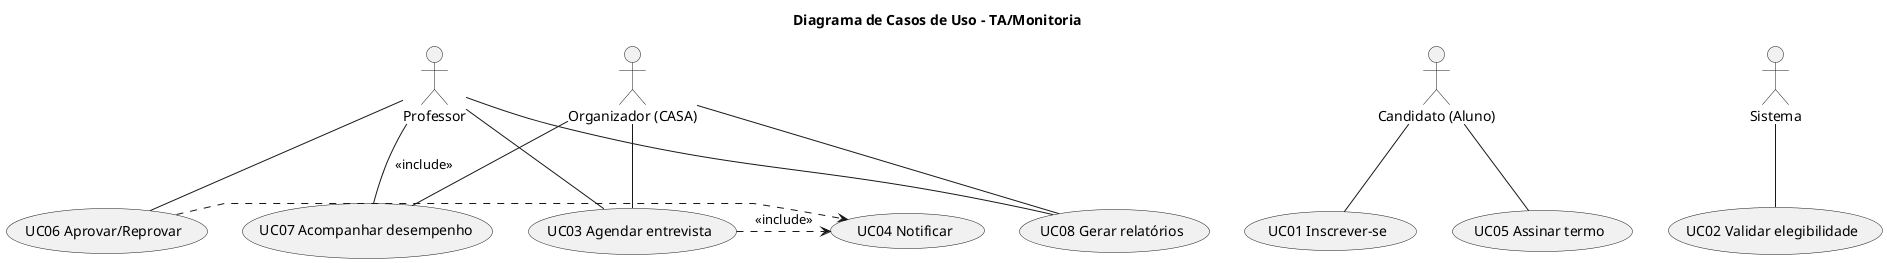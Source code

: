 @startuml
title Diagrama de Casos de Uso – TA/Monitoria

actor "Candidato (Aluno)" as Aluno
actor Professor
actor "Organizador (CASA)" as CASA
actor Sistema

usecase "UC01 Inscrever-se" as UC01
usecase "UC02 Validar elegibilidade" as UC02
usecase "UC03 Agendar entrevista" as UC03
usecase "UC04 Notificar" as UC04
usecase "UC05 Assinar termo" as UC05
usecase "UC06 Aprovar/Reprovar" as UC06
usecase "UC07 Acompanhar desempenho" as UC07
usecase "UC08 Gerar relatórios" as UC08

Aluno -- UC01
Sistema -- UC02
CASA -- UC03
Professor -- UC03
UC03 .> UC04 : <<include>>
Aluno -- UC05
Professor -- UC06
UC06 .> UC04 : <<include>>
CASA -- UC07
Professor -- UC07
CASA -- UC08
Professor -- UC08

@enduml
